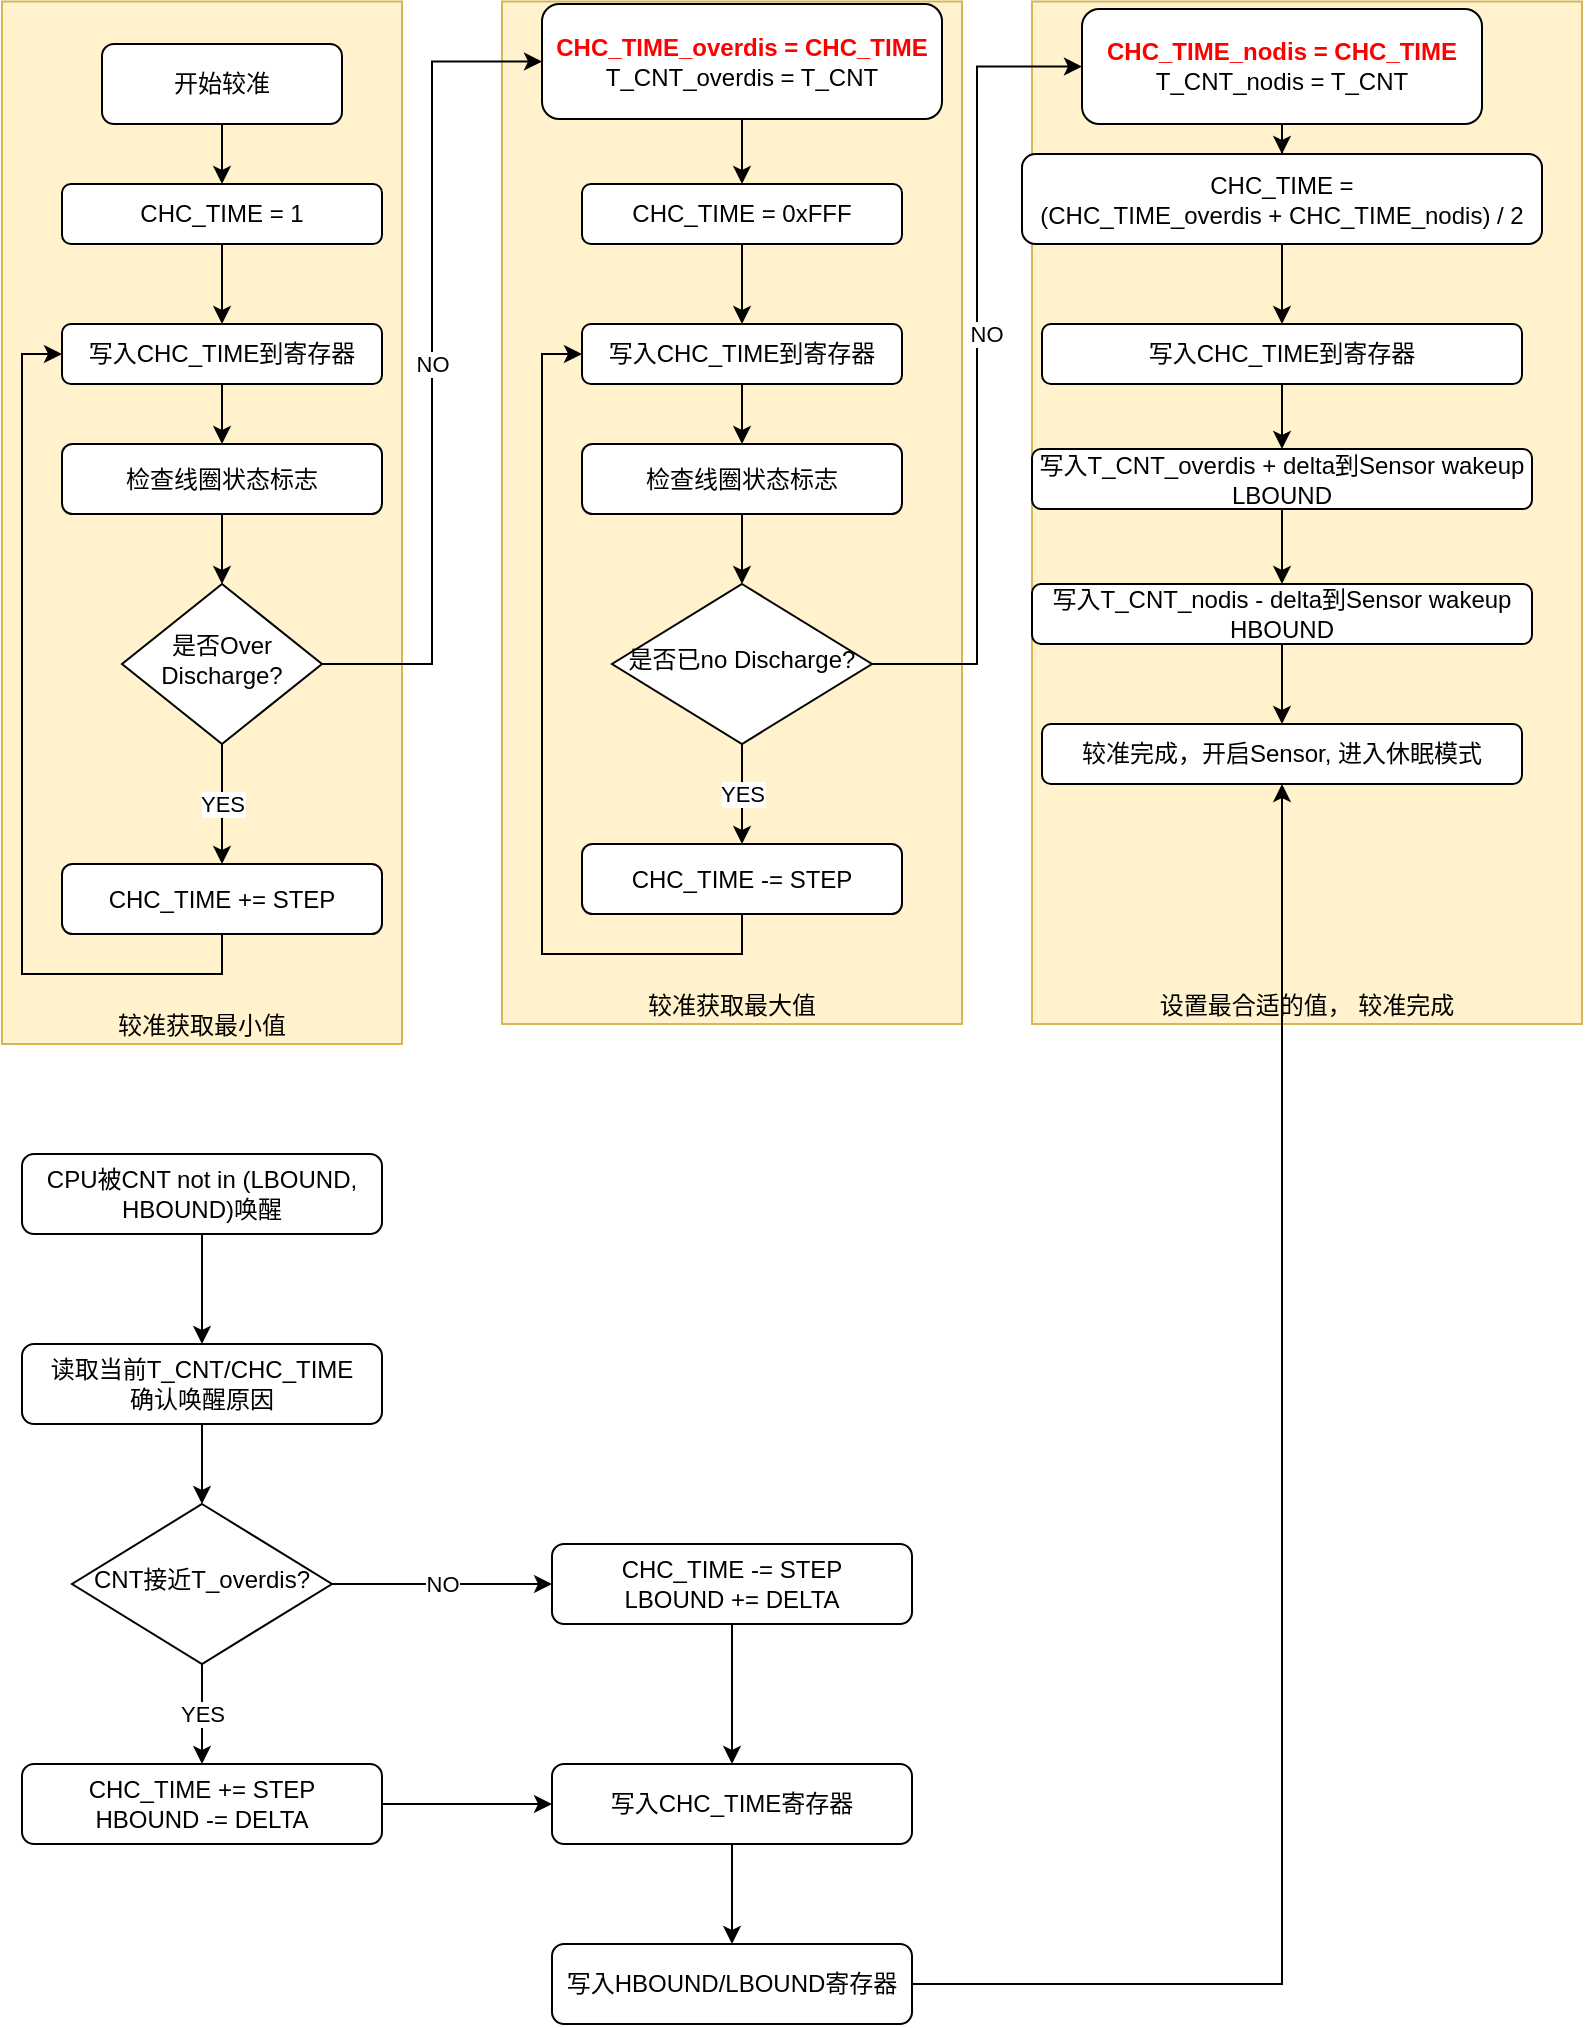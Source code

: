 <mxfile version="14.9.6" type="github">
  <diagram id="C5RBs43oDa-KdzZeNtuy" name="Page-1">
    <mxGraphModel dx="1422" dy="806" grid="1" gridSize="10" guides="1" tooltips="1" connect="1" arrows="1" fold="1" page="1" pageScale="1" pageWidth="827" pageHeight="1169" math="0" shadow="0">
      <root>
        <mxCell id="WIyWlLk6GJQsqaUBKTNV-0" />
        <mxCell id="WIyWlLk6GJQsqaUBKTNV-1" parent="WIyWlLk6GJQsqaUBKTNV-0" />
        <mxCell id="ya1kFvQzdp22DHcT0M7Y-51" value="设置最合适的值， 较准完成" style="rounded=0;whiteSpace=wrap;html=1;shadow=0;glass=0;strokeWidth=1;fillColor=#fff2cc;strokeColor=#d6b656;verticalAlign=bottom;" vertex="1" parent="WIyWlLk6GJQsqaUBKTNV-1">
          <mxGeometry x="525" y="8.75" width="275" height="511.25" as="geometry" />
        </mxCell>
        <mxCell id="ya1kFvQzdp22DHcT0M7Y-50" value="较准获取最大值" style="rounded=0;whiteSpace=wrap;html=1;shadow=0;glass=0;strokeWidth=1;fillColor=#fff2cc;strokeColor=#d6b656;verticalAlign=bottom;" vertex="1" parent="WIyWlLk6GJQsqaUBKTNV-1">
          <mxGeometry x="260" y="8.75" width="230" height="511.25" as="geometry" />
        </mxCell>
        <mxCell id="ya1kFvQzdp22DHcT0M7Y-48" value="较准获取最小值" style="rounded=0;whiteSpace=wrap;html=1;shadow=0;glass=0;strokeWidth=1;fillColor=#fff2cc;strokeColor=#d6b656;verticalAlign=bottom;" vertex="1" parent="WIyWlLk6GJQsqaUBKTNV-1">
          <mxGeometry x="10" y="8.75" width="200" height="521.25" as="geometry" />
        </mxCell>
        <mxCell id="ya1kFvQzdp22DHcT0M7Y-1" value="" style="edgeStyle=orthogonalEdgeStyle;rounded=0;orthogonalLoop=1;jettySize=auto;html=1;" edge="1" parent="WIyWlLk6GJQsqaUBKTNV-1" source="WIyWlLk6GJQsqaUBKTNV-3" target="ya1kFvQzdp22DHcT0M7Y-0">
          <mxGeometry relative="1" as="geometry" />
        </mxCell>
        <mxCell id="WIyWlLk6GJQsqaUBKTNV-3" value="开始较准" style="rounded=1;whiteSpace=wrap;html=1;fontSize=12;glass=0;strokeWidth=1;shadow=0;" parent="WIyWlLk6GJQsqaUBKTNV-1" vertex="1">
          <mxGeometry x="60" y="30" width="120" height="40" as="geometry" />
        </mxCell>
        <mxCell id="ya1kFvQzdp22DHcT0M7Y-13" value="YES" style="edgeStyle=orthogonalEdgeStyle;rounded=0;orthogonalLoop=1;jettySize=auto;html=1;entryX=0.5;entryY=0;entryDx=0;entryDy=0;" edge="1" parent="WIyWlLk6GJQsqaUBKTNV-1" source="WIyWlLk6GJQsqaUBKTNV-6" target="ya1kFvQzdp22DHcT0M7Y-14">
          <mxGeometry relative="1" as="geometry">
            <mxPoint x="120" y="450" as="targetPoint" />
          </mxGeometry>
        </mxCell>
        <mxCell id="ya1kFvQzdp22DHcT0M7Y-19" value="NO" style="edgeStyle=orthogonalEdgeStyle;rounded=0;orthogonalLoop=1;jettySize=auto;html=1;exitX=1;exitY=0.5;exitDx=0;exitDy=0;entryX=0;entryY=0.5;entryDx=0;entryDy=0;" edge="1" parent="WIyWlLk6GJQsqaUBKTNV-1" source="WIyWlLk6GJQsqaUBKTNV-6" target="ya1kFvQzdp22DHcT0M7Y-18">
          <mxGeometry relative="1" as="geometry" />
        </mxCell>
        <mxCell id="WIyWlLk6GJQsqaUBKTNV-6" value="是否Over Discharge?" style="rhombus;whiteSpace=wrap;html=1;shadow=0;fontFamily=Helvetica;fontSize=12;align=center;strokeWidth=1;spacing=6;spacingTop=-4;" parent="WIyWlLk6GJQsqaUBKTNV-1" vertex="1">
          <mxGeometry x="70" y="300" width="100" height="80" as="geometry" />
        </mxCell>
        <mxCell id="ya1kFvQzdp22DHcT0M7Y-3" value="" style="edgeStyle=orthogonalEdgeStyle;rounded=0;orthogonalLoop=1;jettySize=auto;html=1;" edge="1" parent="WIyWlLk6GJQsqaUBKTNV-1" source="ya1kFvQzdp22DHcT0M7Y-0" target="ya1kFvQzdp22DHcT0M7Y-2">
          <mxGeometry relative="1" as="geometry" />
        </mxCell>
        <mxCell id="ya1kFvQzdp22DHcT0M7Y-0" value="CHC_TIME = 1" style="whiteSpace=wrap;html=1;rounded=1;shadow=0;strokeWidth=1;glass=0;" vertex="1" parent="WIyWlLk6GJQsqaUBKTNV-1">
          <mxGeometry x="40" y="100" width="160" height="30" as="geometry" />
        </mxCell>
        <mxCell id="ya1kFvQzdp22DHcT0M7Y-7" value="" style="edgeStyle=orthogonalEdgeStyle;rounded=0;orthogonalLoop=1;jettySize=auto;html=1;" edge="1" parent="WIyWlLk6GJQsqaUBKTNV-1" source="ya1kFvQzdp22DHcT0M7Y-2" target="ya1kFvQzdp22DHcT0M7Y-6">
          <mxGeometry relative="1" as="geometry" />
        </mxCell>
        <mxCell id="ya1kFvQzdp22DHcT0M7Y-2" value="写入CHC_TIME到寄存器" style="whiteSpace=wrap;html=1;rounded=1;shadow=0;strokeWidth=1;glass=0;" vertex="1" parent="WIyWlLk6GJQsqaUBKTNV-1">
          <mxGeometry x="40" y="170" width="160" height="30" as="geometry" />
        </mxCell>
        <mxCell id="ya1kFvQzdp22DHcT0M7Y-9" value="" style="edgeStyle=orthogonalEdgeStyle;rounded=0;orthogonalLoop=1;jettySize=auto;html=1;" edge="1" parent="WIyWlLk6GJQsqaUBKTNV-1" source="ya1kFvQzdp22DHcT0M7Y-6">
          <mxGeometry relative="1" as="geometry">
            <mxPoint x="120" y="300" as="targetPoint" />
          </mxGeometry>
        </mxCell>
        <mxCell id="ya1kFvQzdp22DHcT0M7Y-6" value="检查线圈状态标志" style="whiteSpace=wrap;html=1;rounded=1;shadow=0;strokeWidth=1;glass=0;" vertex="1" parent="WIyWlLk6GJQsqaUBKTNV-1">
          <mxGeometry x="40" y="230" width="160" height="35" as="geometry" />
        </mxCell>
        <mxCell id="ya1kFvQzdp22DHcT0M7Y-15" style="edgeStyle=orthogonalEdgeStyle;rounded=0;orthogonalLoop=1;jettySize=auto;html=1;exitX=0.5;exitY=1;exitDx=0;exitDy=0;entryX=0;entryY=0.5;entryDx=0;entryDy=0;" edge="1" parent="WIyWlLk6GJQsqaUBKTNV-1" source="ya1kFvQzdp22DHcT0M7Y-14" target="ya1kFvQzdp22DHcT0M7Y-2">
          <mxGeometry relative="1" as="geometry" />
        </mxCell>
        <mxCell id="ya1kFvQzdp22DHcT0M7Y-14" value="CHC_TIME += STEP" style="whiteSpace=wrap;html=1;rounded=1;shadow=0;strokeWidth=1;glass=0;" vertex="1" parent="WIyWlLk6GJQsqaUBKTNV-1">
          <mxGeometry x="40" y="440" width="160" height="35" as="geometry" />
        </mxCell>
        <mxCell id="ya1kFvQzdp22DHcT0M7Y-29" style="edgeStyle=orthogonalEdgeStyle;rounded=0;orthogonalLoop=1;jettySize=auto;html=1;exitX=0.5;exitY=1;exitDx=0;exitDy=0;" edge="1" parent="WIyWlLk6GJQsqaUBKTNV-1" source="ya1kFvQzdp22DHcT0M7Y-18" target="ya1kFvQzdp22DHcT0M7Y-21">
          <mxGeometry relative="1" as="geometry" />
        </mxCell>
        <mxCell id="ya1kFvQzdp22DHcT0M7Y-18" value="&lt;b&gt;&lt;font color=&quot;#ff0000&quot;&gt;CHC_TIME_overdis = CHC_TIME&lt;br&gt;&lt;/font&gt;&lt;/b&gt;T_CNT_overdis = T_CNT" style="whiteSpace=wrap;html=1;rounded=1;shadow=0;strokeWidth=1;glass=0;" vertex="1" parent="WIyWlLk6GJQsqaUBKTNV-1">
          <mxGeometry x="280" y="10" width="200" height="57.5" as="geometry" />
        </mxCell>
        <mxCell id="ya1kFvQzdp22DHcT0M7Y-24" style="edgeStyle=orthogonalEdgeStyle;rounded=0;orthogonalLoop=1;jettySize=auto;html=1;exitX=0.5;exitY=1;exitDx=0;exitDy=0;entryX=0.5;entryY=0;entryDx=0;entryDy=0;" edge="1" parent="WIyWlLk6GJQsqaUBKTNV-1" source="ya1kFvQzdp22DHcT0M7Y-21" target="ya1kFvQzdp22DHcT0M7Y-23">
          <mxGeometry relative="1" as="geometry" />
        </mxCell>
        <mxCell id="ya1kFvQzdp22DHcT0M7Y-21" value="CHC_TIME = 0xFFF" style="whiteSpace=wrap;html=1;rounded=1;shadow=0;strokeWidth=1;glass=0;" vertex="1" parent="WIyWlLk6GJQsqaUBKTNV-1">
          <mxGeometry x="300" y="100" width="160" height="30" as="geometry" />
        </mxCell>
        <mxCell id="ya1kFvQzdp22DHcT0M7Y-26" style="edgeStyle=orthogonalEdgeStyle;rounded=0;orthogonalLoop=1;jettySize=auto;html=1;exitX=0.5;exitY=1;exitDx=0;exitDy=0;entryX=0.5;entryY=0;entryDx=0;entryDy=0;" edge="1" parent="WIyWlLk6GJQsqaUBKTNV-1" source="ya1kFvQzdp22DHcT0M7Y-23" target="ya1kFvQzdp22DHcT0M7Y-25">
          <mxGeometry relative="1" as="geometry" />
        </mxCell>
        <mxCell id="ya1kFvQzdp22DHcT0M7Y-23" value="写入CHC_TIME到寄存器" style="whiteSpace=wrap;html=1;rounded=1;shadow=0;strokeWidth=1;glass=0;" vertex="1" parent="WIyWlLk6GJQsqaUBKTNV-1">
          <mxGeometry x="300" y="170" width="160" height="30" as="geometry" />
        </mxCell>
        <mxCell id="ya1kFvQzdp22DHcT0M7Y-28" style="edgeStyle=orthogonalEdgeStyle;rounded=0;orthogonalLoop=1;jettySize=auto;html=1;exitX=0.5;exitY=1;exitDx=0;exitDy=0;entryX=0.5;entryY=0;entryDx=0;entryDy=0;" edge="1" parent="WIyWlLk6GJQsqaUBKTNV-1" source="ya1kFvQzdp22DHcT0M7Y-25" target="ya1kFvQzdp22DHcT0M7Y-27">
          <mxGeometry relative="1" as="geometry" />
        </mxCell>
        <mxCell id="ya1kFvQzdp22DHcT0M7Y-25" value="检查线圈状态标志" style="whiteSpace=wrap;html=1;rounded=1;shadow=0;strokeWidth=1;glass=0;" vertex="1" parent="WIyWlLk6GJQsqaUBKTNV-1">
          <mxGeometry x="300" y="230" width="160" height="35" as="geometry" />
        </mxCell>
        <mxCell id="ya1kFvQzdp22DHcT0M7Y-31" value="YES" style="edgeStyle=orthogonalEdgeStyle;rounded=0;orthogonalLoop=1;jettySize=auto;html=1;exitX=0.5;exitY=1;exitDx=0;exitDy=0;entryX=0.5;entryY=0;entryDx=0;entryDy=0;" edge="1" parent="WIyWlLk6GJQsqaUBKTNV-1" source="ya1kFvQzdp22DHcT0M7Y-27" target="ya1kFvQzdp22DHcT0M7Y-30">
          <mxGeometry relative="1" as="geometry" />
        </mxCell>
        <mxCell id="ya1kFvQzdp22DHcT0M7Y-34" style="edgeStyle=orthogonalEdgeStyle;rounded=0;orthogonalLoop=1;jettySize=auto;html=1;exitX=1;exitY=0.5;exitDx=0;exitDy=0;entryX=0;entryY=0.5;entryDx=0;entryDy=0;" edge="1" parent="WIyWlLk6GJQsqaUBKTNV-1" source="ya1kFvQzdp22DHcT0M7Y-27" target="ya1kFvQzdp22DHcT0M7Y-33">
          <mxGeometry relative="1" as="geometry" />
        </mxCell>
        <mxCell id="ya1kFvQzdp22DHcT0M7Y-35" value="NO" style="edgeLabel;html=1;align=center;verticalAlign=middle;resizable=0;points=[];" vertex="1" connectable="0" parent="ya1kFvQzdp22DHcT0M7Y-34">
          <mxGeometry x="0.077" y="-4" relative="1" as="geometry">
            <mxPoint as="offset" />
          </mxGeometry>
        </mxCell>
        <mxCell id="ya1kFvQzdp22DHcT0M7Y-27" value="是否已no Discharge?" style="rhombus;whiteSpace=wrap;html=1;shadow=0;fontFamily=Helvetica;fontSize=12;align=center;strokeWidth=1;spacing=6;spacingTop=-4;" vertex="1" parent="WIyWlLk6GJQsqaUBKTNV-1">
          <mxGeometry x="315" y="300" width="130" height="80" as="geometry" />
        </mxCell>
        <mxCell id="ya1kFvQzdp22DHcT0M7Y-32" style="edgeStyle=orthogonalEdgeStyle;rounded=0;orthogonalLoop=1;jettySize=auto;html=1;exitX=0.5;exitY=1;exitDx=0;exitDy=0;entryX=0;entryY=0.5;entryDx=0;entryDy=0;" edge="1" parent="WIyWlLk6GJQsqaUBKTNV-1" source="ya1kFvQzdp22DHcT0M7Y-30" target="ya1kFvQzdp22DHcT0M7Y-23">
          <mxGeometry relative="1" as="geometry" />
        </mxCell>
        <mxCell id="ya1kFvQzdp22DHcT0M7Y-30" value="CHC_TIME -= STEP" style="whiteSpace=wrap;html=1;rounded=1;shadow=0;strokeWidth=1;glass=0;" vertex="1" parent="WIyWlLk6GJQsqaUBKTNV-1">
          <mxGeometry x="300" y="430" width="160" height="35" as="geometry" />
        </mxCell>
        <mxCell id="ya1kFvQzdp22DHcT0M7Y-37" value="" style="edgeStyle=orthogonalEdgeStyle;rounded=0;orthogonalLoop=1;jettySize=auto;html=1;" edge="1" parent="WIyWlLk6GJQsqaUBKTNV-1" source="ya1kFvQzdp22DHcT0M7Y-33" target="ya1kFvQzdp22DHcT0M7Y-36">
          <mxGeometry relative="1" as="geometry" />
        </mxCell>
        <mxCell id="ya1kFvQzdp22DHcT0M7Y-33" value="&lt;b&gt;&lt;font color=&quot;#ff0000&quot;&gt;CHC_TIME_nodis = CHC_TIME&lt;br&gt;&lt;/font&gt;&lt;/b&gt;T_CNT_nodis = T_CNT" style="whiteSpace=wrap;html=1;rounded=1;shadow=0;strokeWidth=1;glass=0;" vertex="1" parent="WIyWlLk6GJQsqaUBKTNV-1">
          <mxGeometry x="550" y="12.5" width="200" height="57.5" as="geometry" />
        </mxCell>
        <mxCell id="ya1kFvQzdp22DHcT0M7Y-39" style="edgeStyle=orthogonalEdgeStyle;rounded=0;orthogonalLoop=1;jettySize=auto;html=1;exitX=0.5;exitY=1;exitDx=0;exitDy=0;entryX=0.5;entryY=0;entryDx=0;entryDy=0;" edge="1" parent="WIyWlLk6GJQsqaUBKTNV-1" source="ya1kFvQzdp22DHcT0M7Y-36" target="ya1kFvQzdp22DHcT0M7Y-38">
          <mxGeometry relative="1" as="geometry" />
        </mxCell>
        <mxCell id="ya1kFvQzdp22DHcT0M7Y-36" value="CHC_TIME = &lt;br&gt;(CHC_TIME_overdis + CHC_TIME_nodis) / 2" style="whiteSpace=wrap;html=1;rounded=1;shadow=0;strokeWidth=1;glass=0;" vertex="1" parent="WIyWlLk6GJQsqaUBKTNV-1">
          <mxGeometry x="520" y="85" width="260" height="45" as="geometry" />
        </mxCell>
        <mxCell id="ya1kFvQzdp22DHcT0M7Y-41" style="edgeStyle=orthogonalEdgeStyle;rounded=0;orthogonalLoop=1;jettySize=auto;html=1;exitX=0.5;exitY=1;exitDx=0;exitDy=0;" edge="1" parent="WIyWlLk6GJQsqaUBKTNV-1" source="ya1kFvQzdp22DHcT0M7Y-38" target="ya1kFvQzdp22DHcT0M7Y-40">
          <mxGeometry relative="1" as="geometry" />
        </mxCell>
        <mxCell id="ya1kFvQzdp22DHcT0M7Y-38" value="写入CHC_TIME到寄存器" style="whiteSpace=wrap;html=1;rounded=1;shadow=0;strokeWidth=1;glass=0;" vertex="1" parent="WIyWlLk6GJQsqaUBKTNV-1">
          <mxGeometry x="530" y="170" width="240" height="30" as="geometry" />
        </mxCell>
        <mxCell id="ya1kFvQzdp22DHcT0M7Y-45" style="edgeStyle=orthogonalEdgeStyle;rounded=0;orthogonalLoop=1;jettySize=auto;html=1;exitX=0.5;exitY=1;exitDx=0;exitDy=0;entryX=0.5;entryY=0;entryDx=0;entryDy=0;" edge="1" parent="WIyWlLk6GJQsqaUBKTNV-1" source="ya1kFvQzdp22DHcT0M7Y-40" target="ya1kFvQzdp22DHcT0M7Y-44">
          <mxGeometry relative="1" as="geometry" />
        </mxCell>
        <mxCell id="ya1kFvQzdp22DHcT0M7Y-40" value="写入T_CNT_overdis + delta到Sensor wakeup LBOUND" style="whiteSpace=wrap;html=1;rounded=1;shadow=0;strokeWidth=1;glass=0;" vertex="1" parent="WIyWlLk6GJQsqaUBKTNV-1">
          <mxGeometry x="525" y="232.5" width="250" height="30" as="geometry" />
        </mxCell>
        <mxCell id="ya1kFvQzdp22DHcT0M7Y-47" style="edgeStyle=orthogonalEdgeStyle;rounded=0;orthogonalLoop=1;jettySize=auto;html=1;exitX=0.5;exitY=1;exitDx=0;exitDy=0;entryX=0.5;entryY=0;entryDx=0;entryDy=0;" edge="1" parent="WIyWlLk6GJQsqaUBKTNV-1" source="ya1kFvQzdp22DHcT0M7Y-44" target="ya1kFvQzdp22DHcT0M7Y-46">
          <mxGeometry relative="1" as="geometry" />
        </mxCell>
        <mxCell id="ya1kFvQzdp22DHcT0M7Y-44" value="写入T_CNT_nodis - delta到Sensor wakeup HBOUND" style="whiteSpace=wrap;html=1;rounded=1;shadow=0;strokeWidth=1;glass=0;" vertex="1" parent="WIyWlLk6GJQsqaUBKTNV-1">
          <mxGeometry x="525" y="300" width="250" height="30" as="geometry" />
        </mxCell>
        <mxCell id="ya1kFvQzdp22DHcT0M7Y-46" value="较准完成，开启Sensor, 进入休眠模式" style="whiteSpace=wrap;html=1;rounded=1;shadow=0;strokeWidth=1;glass=0;" vertex="1" parent="WIyWlLk6GJQsqaUBKTNV-1">
          <mxGeometry x="530" y="370" width="240" height="30" as="geometry" />
        </mxCell>
        <mxCell id="ya1kFvQzdp22DHcT0M7Y-60" style="edgeStyle=orthogonalEdgeStyle;rounded=0;orthogonalLoop=1;jettySize=auto;html=1;exitX=0.5;exitY=1;exitDx=0;exitDy=0;" edge="1" parent="WIyWlLk6GJQsqaUBKTNV-1" source="ya1kFvQzdp22DHcT0M7Y-53" target="ya1kFvQzdp22DHcT0M7Y-54">
          <mxGeometry relative="1" as="geometry" />
        </mxCell>
        <mxCell id="ya1kFvQzdp22DHcT0M7Y-53" value="CPU被CNT not in (LBOUND, HBOUND)唤醒" style="rounded=1;whiteSpace=wrap;html=1;fontSize=12;glass=0;strokeWidth=1;shadow=0;" vertex="1" parent="WIyWlLk6GJQsqaUBKTNV-1">
          <mxGeometry x="20" y="585" width="180" height="40" as="geometry" />
        </mxCell>
        <mxCell id="ya1kFvQzdp22DHcT0M7Y-61" style="edgeStyle=orthogonalEdgeStyle;rounded=0;orthogonalLoop=1;jettySize=auto;html=1;exitX=0.5;exitY=1;exitDx=0;exitDy=0;" edge="1" parent="WIyWlLk6GJQsqaUBKTNV-1" source="ya1kFvQzdp22DHcT0M7Y-54" target="ya1kFvQzdp22DHcT0M7Y-55">
          <mxGeometry relative="1" as="geometry" />
        </mxCell>
        <mxCell id="ya1kFvQzdp22DHcT0M7Y-54" value="读取当前T_CNT/CHC_TIME&lt;br&gt;确认唤醒原因" style="rounded=1;whiteSpace=wrap;html=1;fontSize=12;glass=0;strokeWidth=1;shadow=0;" vertex="1" parent="WIyWlLk6GJQsqaUBKTNV-1">
          <mxGeometry x="20" y="680" width="180" height="40" as="geometry" />
        </mxCell>
        <mxCell id="ya1kFvQzdp22DHcT0M7Y-58" value="YES" style="edgeStyle=orthogonalEdgeStyle;rounded=0;orthogonalLoop=1;jettySize=auto;html=1;exitX=0.5;exitY=1;exitDx=0;exitDy=0;entryX=0.5;entryY=0;entryDx=0;entryDy=0;" edge="1" parent="WIyWlLk6GJQsqaUBKTNV-1" source="ya1kFvQzdp22DHcT0M7Y-55" target="ya1kFvQzdp22DHcT0M7Y-56">
          <mxGeometry relative="1" as="geometry" />
        </mxCell>
        <mxCell id="ya1kFvQzdp22DHcT0M7Y-59" value="NO" style="edgeStyle=orthogonalEdgeStyle;rounded=0;orthogonalLoop=1;jettySize=auto;html=1;exitX=1;exitY=0.5;exitDx=0;exitDy=0;" edge="1" parent="WIyWlLk6GJQsqaUBKTNV-1" source="ya1kFvQzdp22DHcT0M7Y-55" target="ya1kFvQzdp22DHcT0M7Y-57">
          <mxGeometry relative="1" as="geometry" />
        </mxCell>
        <mxCell id="ya1kFvQzdp22DHcT0M7Y-55" value="CNT接近T_overdis?" style="rhombus;whiteSpace=wrap;html=1;shadow=0;fontFamily=Helvetica;fontSize=12;align=center;strokeWidth=1;spacing=6;spacingTop=-4;" vertex="1" parent="WIyWlLk6GJQsqaUBKTNV-1">
          <mxGeometry x="45" y="760" width="130" height="80" as="geometry" />
        </mxCell>
        <mxCell id="ya1kFvQzdp22DHcT0M7Y-64" style="edgeStyle=orthogonalEdgeStyle;rounded=0;orthogonalLoop=1;jettySize=auto;html=1;exitX=1;exitY=0.5;exitDx=0;exitDy=0;entryX=0;entryY=0.5;entryDx=0;entryDy=0;" edge="1" parent="WIyWlLk6GJQsqaUBKTNV-1" source="ya1kFvQzdp22DHcT0M7Y-56" target="ya1kFvQzdp22DHcT0M7Y-62">
          <mxGeometry relative="1" as="geometry" />
        </mxCell>
        <mxCell id="ya1kFvQzdp22DHcT0M7Y-56" value="CHC_TIME += STEP&lt;br&gt;HBOUND -= DELTA" style="rounded=1;whiteSpace=wrap;html=1;fontSize=12;glass=0;strokeWidth=1;shadow=0;" vertex="1" parent="WIyWlLk6GJQsqaUBKTNV-1">
          <mxGeometry x="20" y="890" width="180" height="40" as="geometry" />
        </mxCell>
        <mxCell id="ya1kFvQzdp22DHcT0M7Y-63" style="edgeStyle=orthogonalEdgeStyle;rounded=0;orthogonalLoop=1;jettySize=auto;html=1;exitX=0.5;exitY=1;exitDx=0;exitDy=0;entryX=0.5;entryY=0;entryDx=0;entryDy=0;" edge="1" parent="WIyWlLk6GJQsqaUBKTNV-1" source="ya1kFvQzdp22DHcT0M7Y-57" target="ya1kFvQzdp22DHcT0M7Y-62">
          <mxGeometry relative="1" as="geometry" />
        </mxCell>
        <mxCell id="ya1kFvQzdp22DHcT0M7Y-57" value="CHC_TIME -= STEP&lt;br&gt;LBOUND += DELTA" style="rounded=1;whiteSpace=wrap;html=1;fontSize=12;glass=0;strokeWidth=1;shadow=0;" vertex="1" parent="WIyWlLk6GJQsqaUBKTNV-1">
          <mxGeometry x="285" y="780" width="180" height="40" as="geometry" />
        </mxCell>
        <mxCell id="ya1kFvQzdp22DHcT0M7Y-68" style="edgeStyle=orthogonalEdgeStyle;rounded=0;orthogonalLoop=1;jettySize=auto;html=1;exitX=0.5;exitY=1;exitDx=0;exitDy=0;" edge="1" parent="WIyWlLk6GJQsqaUBKTNV-1" source="ya1kFvQzdp22DHcT0M7Y-62" target="ya1kFvQzdp22DHcT0M7Y-67">
          <mxGeometry relative="1" as="geometry" />
        </mxCell>
        <mxCell id="ya1kFvQzdp22DHcT0M7Y-62" value="写入CHC_TIME寄存器" style="rounded=1;whiteSpace=wrap;html=1;fontSize=12;glass=0;strokeWidth=1;shadow=0;" vertex="1" parent="WIyWlLk6GJQsqaUBKTNV-1">
          <mxGeometry x="285" y="890" width="180" height="40" as="geometry" />
        </mxCell>
        <mxCell id="ya1kFvQzdp22DHcT0M7Y-69" style="edgeStyle=orthogonalEdgeStyle;rounded=0;orthogonalLoop=1;jettySize=auto;html=1;exitX=1;exitY=0.5;exitDx=0;exitDy=0;" edge="1" parent="WIyWlLk6GJQsqaUBKTNV-1" source="ya1kFvQzdp22DHcT0M7Y-67" target="ya1kFvQzdp22DHcT0M7Y-46">
          <mxGeometry relative="1" as="geometry" />
        </mxCell>
        <mxCell id="ya1kFvQzdp22DHcT0M7Y-67" value="写入HBOUND/LBOUND寄存器" style="rounded=1;whiteSpace=wrap;html=1;fontSize=12;glass=0;strokeWidth=1;shadow=0;" vertex="1" parent="WIyWlLk6GJQsqaUBKTNV-1">
          <mxGeometry x="285" y="980" width="180" height="40" as="geometry" />
        </mxCell>
      </root>
    </mxGraphModel>
  </diagram>
</mxfile>
